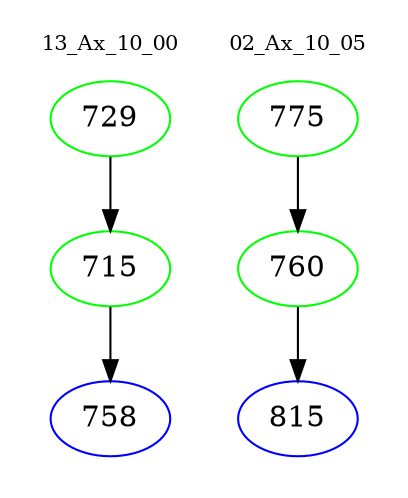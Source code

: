 digraph{
subgraph cluster_0 {
color = white
label = "13_Ax_10_00";
fontsize=10;
T0_729 [label="729", color="green"]
T0_729 -> T0_715 [color="black"]
T0_715 [label="715", color="green"]
T0_715 -> T0_758 [color="black"]
T0_758 [label="758", color="blue"]
}
subgraph cluster_1 {
color = white
label = "02_Ax_10_05";
fontsize=10;
T1_775 [label="775", color="green"]
T1_775 -> T1_760 [color="black"]
T1_760 [label="760", color="green"]
T1_760 -> T1_815 [color="black"]
T1_815 [label="815", color="blue"]
}
}

